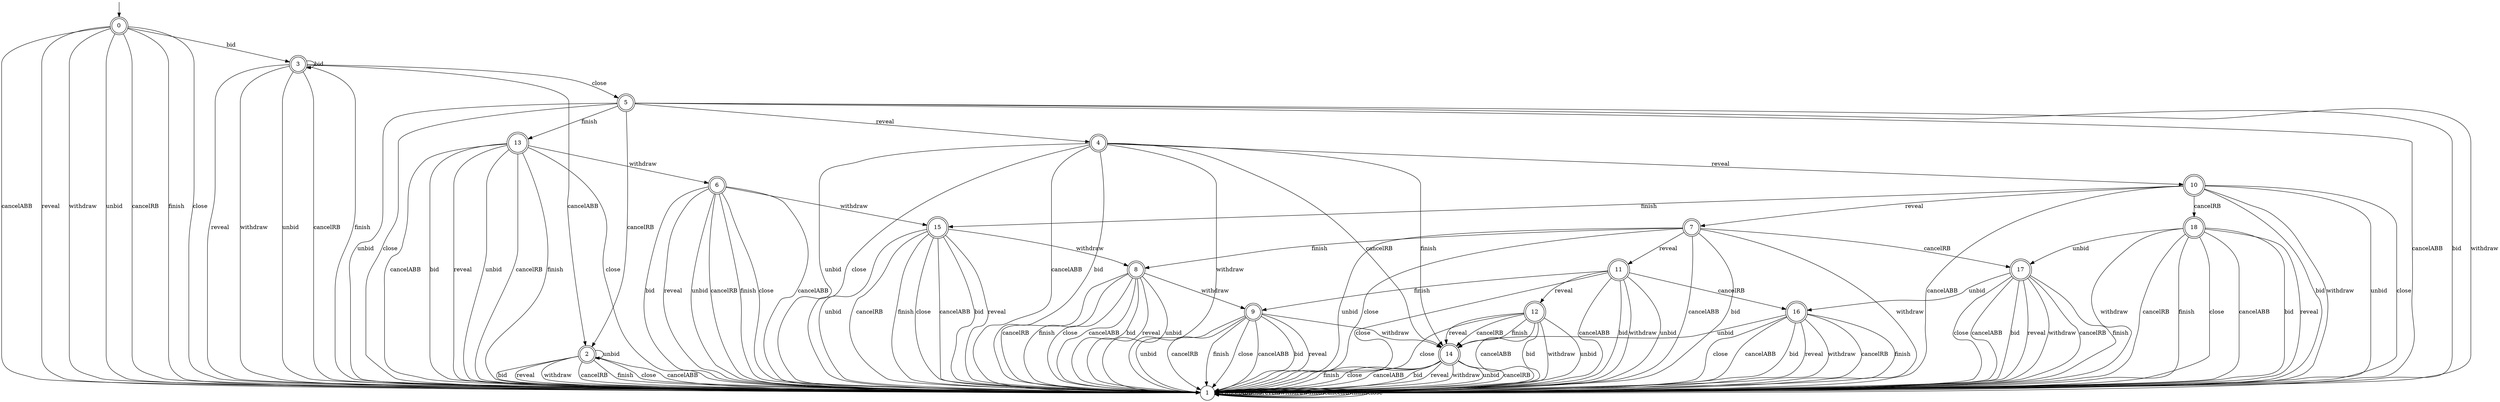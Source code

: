 digraph g {

	s0 [shape="doublecircle" label="0"];
	s1 [shape="circle" label="1"];
	s2 [shape="doublecircle" label="2"];
	s3 [shape="doublecircle" label="3"];
	s4 [shape="doublecircle" label="4"];
	s5 [shape="doublecircle" label="5"];
	s6 [shape="doublecircle" label="6"];
	s7 [shape="doublecircle" label="7"];
	s8 [shape="doublecircle" label="8"];
	s9 [shape="doublecircle" label="9"];
	s10 [shape="doublecircle" label="10"];
	s11 [shape="doublecircle" label="11"];
	s12 [shape="doublecircle" label="12"];
	s13 [shape="doublecircle" label="13"];
	s14 [shape="doublecircle" label="14"];
	s15 [shape="doublecircle" label="15"];
	s16 [shape="doublecircle" label="16"];
	s17 [shape="doublecircle" label="17"];
	s18 [shape="doublecircle" label="18"];
	s0 -> s1 [label="cancelABB"];
	s0 -> s3 [label="bid"];
	s0 -> s1 [label="reveal"];
	s0 -> s1 [label="withdraw"];
	s0 -> s1 [label="unbid"];
	s0 -> s1 [label="cancelRB"];
	s0 -> s1 [label="finish"];
	s0 -> s1 [label="close"];
	s1 -> s1 [label="cancelABB"];
	s1 -> s1 [label="bid"];
	s1 -> s1 [label="reveal"];
	s1 -> s1 [label="withdraw"];
	s1 -> s1 [label="unbid"];
	s1 -> s1 [label="cancelRB"];
	s1 -> s1 [label="finish"];
	s1 -> s1 [label="close"];
	s2 -> s1 [label="cancelABB"];
	s2 -> s1 [label="bid"];
	s2 -> s1 [label="reveal"];
	s2 -> s1 [label="withdraw"];
	s2 -> s2 [label="unbid"];
	s2 -> s1 [label="cancelRB"];
	s2 -> s1 [label="finish"];
	s2 -> s1 [label="close"];
	s3 -> s2 [label="cancelABB"];
	s3 -> s3 [label="bid"];
	s3 -> s1 [label="reveal"];
	s3 -> s1 [label="withdraw"];
	s3 -> s1 [label="unbid"];
	s3 -> s1 [label="cancelRB"];
	s3 -> s1 [label="finish"];
	s3 -> s5 [label="close"];
	s4 -> s1 [label="cancelABB"];
	s4 -> s1 [label="bid"];
	s4 -> s10 [label="reveal"];
	s4 -> s1 [label="withdraw"];
	s4 -> s1 [label="unbid"];
	s4 -> s14 [label="cancelRB"];
	s4 -> s14 [label="finish"];
	s4 -> s1 [label="close"];
	s5 -> s1 [label="cancelABB"];
	s5 -> s1 [label="bid"];
	s5 -> s4 [label="reveal"];
	s5 -> s1 [label="withdraw"];
	s5 -> s1 [label="unbid"];
	s5 -> s2 [label="cancelRB"];
	s5 -> s13 [label="finish"];
	s5 -> s1 [label="close"];
	s6 -> s1 [label="cancelABB"];
	s6 -> s1 [label="bid"];
	s6 -> s1 [label="reveal"];
	s6 -> s15 [label="withdraw"];
	s6 -> s1 [label="unbid"];
	s6 -> s1 [label="cancelRB"];
	s6 -> s1 [label="finish"];
	s6 -> s1 [label="close"];
	s7 -> s1 [label="cancelABB"];
	s7 -> s1 [label="bid"];
	s7 -> s11 [label="reveal"];
	s7 -> s1 [label="withdraw"];
	s7 -> s1 [label="unbid"];
	s7 -> s17 [label="cancelRB"];
	s7 -> s8 [label="finish"];
	s7 -> s1 [label="close"];
	s8 -> s1 [label="cancelABB"];
	s8 -> s1 [label="bid"];
	s8 -> s1 [label="reveal"];
	s8 -> s9 [label="withdraw"];
	s8 -> s1 [label="unbid"];
	s8 -> s1 [label="cancelRB"];
	s8 -> s1 [label="finish"];
	s8 -> s1 [label="close"];
	s9 -> s1 [label="cancelABB"];
	s9 -> s1 [label="bid"];
	s9 -> s1 [label="reveal"];
	s9 -> s14 [label="withdraw"];
	s9 -> s1 [label="unbid"];
	s9 -> s1 [label="cancelRB"];
	s9 -> s1 [label="finish"];
	s9 -> s1 [label="close"];
	s10 -> s1 [label="cancelABB"];
	s10 -> s1 [label="bid"];
	s10 -> s7 [label="reveal"];
	s10 -> s1 [label="withdraw"];
	s10 -> s1 [label="unbid"];
	s10 -> s18 [label="cancelRB"];
	s10 -> s15 [label="finish"];
	s10 -> s1 [label="close"];
	s11 -> s1 [label="cancelABB"];
	s11 -> s1 [label="bid"];
	s11 -> s12 [label="reveal"];
	s11 -> s1 [label="withdraw"];
	s11 -> s1 [label="unbid"];
	s11 -> s16 [label="cancelRB"];
	s11 -> s9 [label="finish"];
	s11 -> s1 [label="close"];
	s12 -> s1 [label="cancelABB"];
	s12 -> s1 [label="bid"];
	s12 -> s14 [label="reveal"];
	s12 -> s1 [label="withdraw"];
	s12 -> s1 [label="unbid"];
	s12 -> s14 [label="cancelRB"];
	s12 -> s14 [label="finish"];
	s12 -> s1 [label="close"];
	s13 -> s1 [label="cancelABB"];
	s13 -> s1 [label="bid"];
	s13 -> s1 [label="reveal"];
	s13 -> s6 [label="withdraw"];
	s13 -> s1 [label="unbid"];
	s13 -> s1 [label="cancelRB"];
	s13 -> s1 [label="finish"];
	s13 -> s1 [label="close"];
	s14 -> s1 [label="cancelABB"];
	s14 -> s1 [label="bid"];
	s14 -> s1 [label="reveal"];
	s14 -> s1 [label="withdraw"];
	s14 -> s1 [label="unbid"];
	s14 -> s1 [label="cancelRB"];
	s14 -> s1 [label="finish"];
	s14 -> s1 [label="close"];
	s15 -> s1 [label="cancelABB"];
	s15 -> s1 [label="bid"];
	s15 -> s1 [label="reveal"];
	s15 -> s8 [label="withdraw"];
	s15 -> s1 [label="unbid"];
	s15 -> s1 [label="cancelRB"];
	s15 -> s1 [label="finish"];
	s15 -> s1 [label="close"];
	s16 -> s1 [label="cancelABB"];
	s16 -> s1 [label="bid"];
	s16 -> s1 [label="reveal"];
	s16 -> s1 [label="withdraw"];
	s16 -> s14 [label="unbid"];
	s16 -> s1 [label="cancelRB"];
	s16 -> s1 [label="finish"];
	s16 -> s1 [label="close"];
	s17 -> s1 [label="cancelABB"];
	s17 -> s1 [label="bid"];
	s17 -> s1 [label="reveal"];
	s17 -> s1 [label="withdraw"];
	s17 -> s16 [label="unbid"];
	s17 -> s1 [label="cancelRB"];
	s17 -> s1 [label="finish"];
	s17 -> s1 [label="close"];
	s18 -> s1 [label="cancelABB"];
	s18 -> s1 [label="bid"];
	s18 -> s1 [label="reveal"];
	s18 -> s1 [label="withdraw"];
	s18 -> s17 [label="unbid"];
	s18 -> s1 [label="cancelRB"];
	s18 -> s1 [label="finish"];
	s18 -> s1 [label="close"];

__start0 [label="" shape="none" width="0" height="0"];
__start0 -> s0;

}
